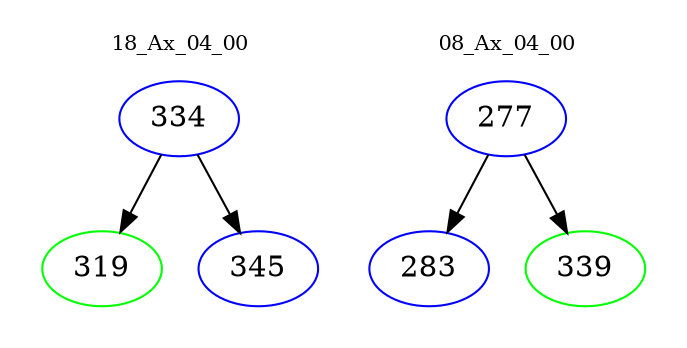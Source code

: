 digraph{
subgraph cluster_0 {
color = white
label = "18_Ax_04_00";
fontsize=10;
T0_334 [label="334", color="blue"]
T0_334 -> T0_319 [color="black"]
T0_319 [label="319", color="green"]
T0_334 -> T0_345 [color="black"]
T0_345 [label="345", color="blue"]
}
subgraph cluster_1 {
color = white
label = "08_Ax_04_00";
fontsize=10;
T1_277 [label="277", color="blue"]
T1_277 -> T1_283 [color="black"]
T1_283 [label="283", color="blue"]
T1_277 -> T1_339 [color="black"]
T1_339 [label="339", color="green"]
}
}
